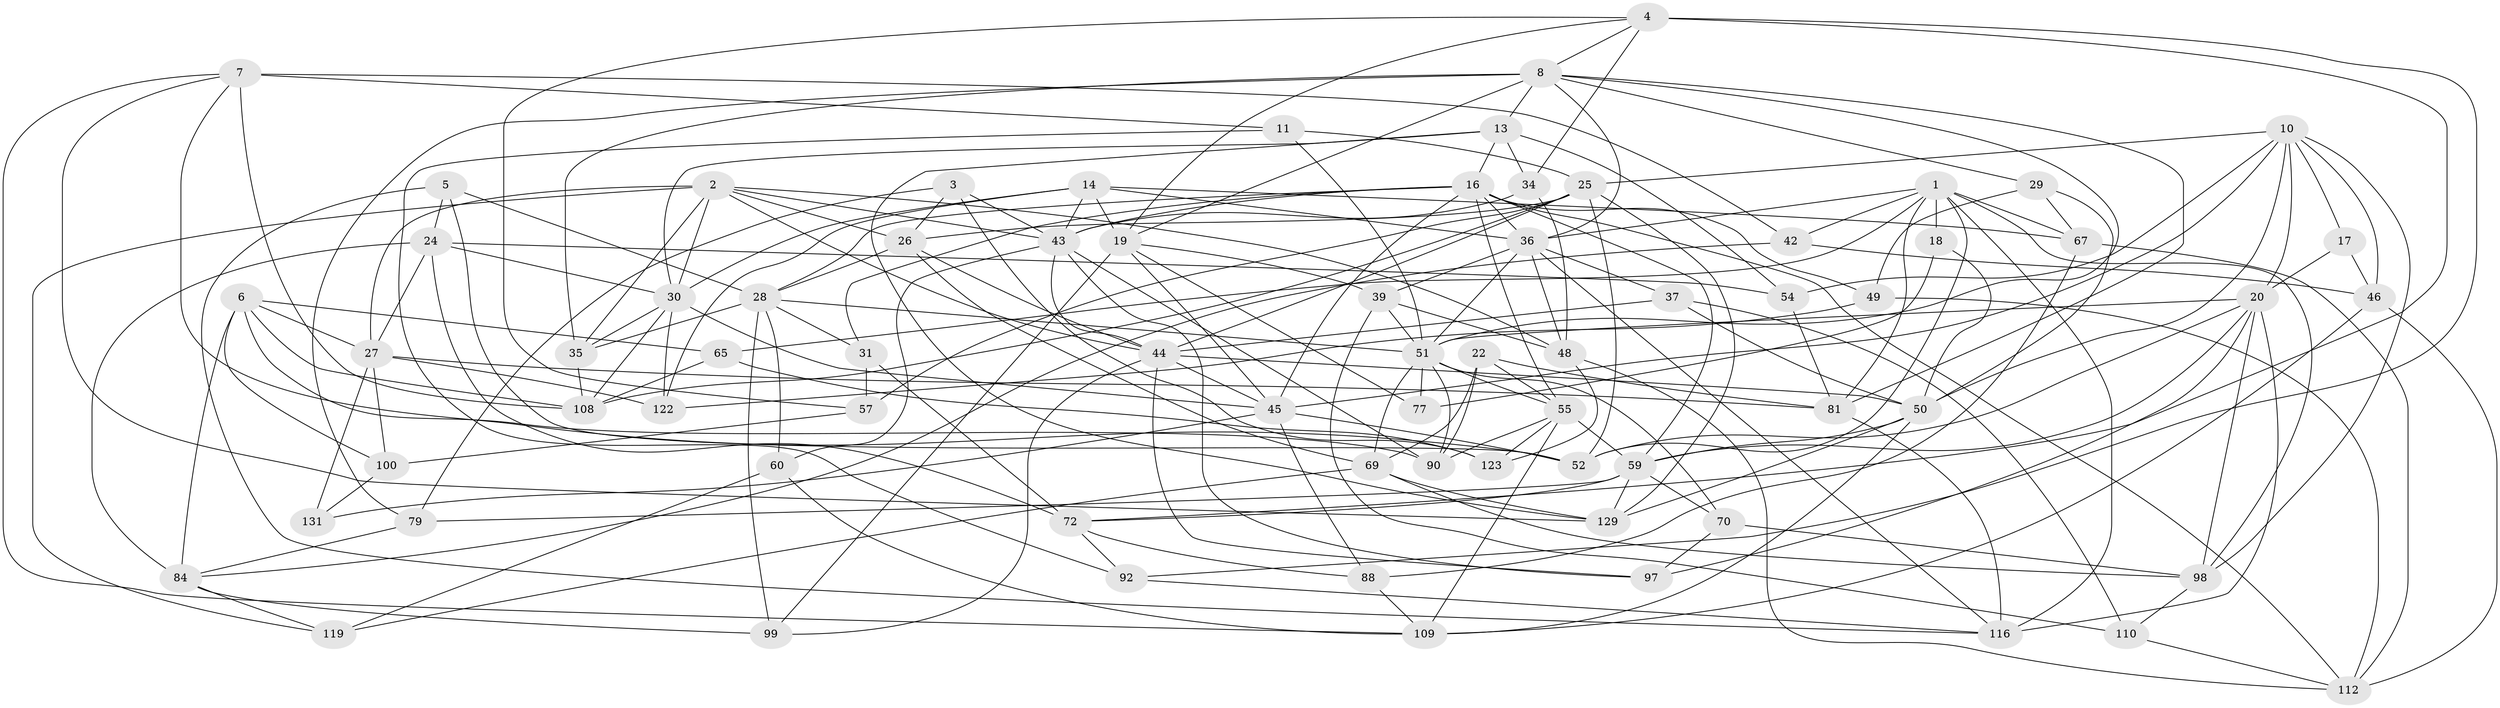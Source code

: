 // original degree distribution, {4: 1.0}
// Generated by graph-tools (version 1.1) at 2025/16/03/09/25 04:16:16]
// undirected, 72 vertices, 205 edges
graph export_dot {
graph [start="1"]
  node [color=gray90,style=filled];
  1 [super="+85+9+41"];
  2 [super="+40"];
  3;
  4 [super="+15"];
  5;
  6 [super="+82"];
  7 [super="+21"];
  8 [super="+80+93+23"];
  10 [super="+12+38"];
  11;
  13 [super="+138"];
  14 [super="+33"];
  16 [super="+105+115"];
  17;
  18;
  19 [super="+66"];
  20 [super="+32+89"];
  22;
  24 [super="+113"];
  25 [super="+71+118"];
  26 [super="+63"];
  27 [super="+83+124"];
  28 [super="+76+62"];
  29;
  30 [super="+96"];
  31;
  34;
  35 [super="+61"];
  36 [super="+134+102"];
  37;
  39 [super="+68"];
  42;
  43 [super="+106"];
  44 [super="+117+128+137"];
  45 [super="+58"];
  46 [super="+126"];
  48 [super="+75"];
  49;
  50 [super="+53+104"];
  51 [super="+56+74"];
  52 [super="+103"];
  54;
  55 [super="+114+64"];
  57;
  59 [super="+73"];
  60;
  65;
  67 [super="+87"];
  69 [super="+125"];
  70;
  72 [super="+143"];
  77;
  79;
  81 [super="+86"];
  84 [super="+130"];
  88;
  90 [super="+120"];
  92;
  97;
  98 [super="+111"];
  99;
  100;
  108 [super="+121"];
  109 [super="+127"];
  110;
  112 [super="+142"];
  116 [super="+133"];
  119;
  122;
  123;
  129 [super="+136"];
  131;
  1 -- 18 [weight=2];
  1 -- 65;
  1 -- 36 [weight=2];
  1 -- 42;
  1 -- 81;
  1 -- 98;
  1 -- 67 [weight=2];
  1 -- 116;
  1 -- 52;
  2 -- 35;
  2 -- 119;
  2 -- 27;
  2 -- 48;
  2 -- 26;
  2 -- 43;
  2 -- 30;
  2 -- 44;
  3 -- 79;
  3 -- 123;
  3 -- 26;
  3 -- 43;
  4 -- 57;
  4 -- 34;
  4 -- 8;
  4 -- 72;
  4 -- 19;
  4 -- 92;
  5 -- 28;
  5 -- 52;
  5 -- 24;
  5 -- 116;
  6 -- 108;
  6 -- 27;
  6 -- 65;
  6 -- 100;
  6 -- 84;
  6 -- 90;
  7 -- 42;
  7 -- 52;
  7 -- 129;
  7 -- 11;
  7 -- 109;
  7 -- 108;
  8 -- 81;
  8 -- 29;
  8 -- 79;
  8 -- 51;
  8 -- 36;
  8 -- 19;
  8 -- 35 [weight=2];
  8 -- 13;
  10 -- 54;
  10 -- 20;
  10 -- 17;
  10 -- 46;
  10 -- 50;
  10 -- 98;
  10 -- 25;
  10 -- 45;
  11 -- 92;
  11 -- 51;
  11 -- 25;
  13 -- 34;
  13 -- 129;
  13 -- 54;
  13 -- 16;
  13 -- 30;
  14 -- 43;
  14 -- 122;
  14 -- 67;
  14 -- 36;
  14 -- 19;
  14 -- 30;
  16 -- 36;
  16 -- 43;
  16 -- 59;
  16 -- 31;
  16 -- 49;
  16 -- 55;
  16 -- 28;
  16 -- 45;
  16 -- 112;
  17 -- 46 [weight=2];
  17 -- 20;
  18 -- 77;
  18 -- 50;
  19 -- 39 [weight=2];
  19 -- 99;
  19 -- 77;
  19 -- 45;
  20 -- 98;
  20 -- 51;
  20 -- 116;
  20 -- 97;
  20 -- 59;
  20 -- 52;
  22 -- 81;
  22 -- 69;
  22 -- 90;
  22 -- 55;
  24 -- 54;
  24 -- 27;
  24 -- 72;
  24 -- 84;
  24 -- 30;
  25 -- 57;
  25 -- 129;
  25 -- 44;
  25 -- 26;
  25 -- 52;
  25 -- 108;
  26 -- 44;
  26 -- 69;
  26 -- 28;
  27 -- 81;
  27 -- 131 [weight=2];
  27 -- 122;
  27 -- 100;
  28 -- 35;
  28 -- 60;
  28 -- 31;
  28 -- 99;
  28 -- 51;
  29 -- 49;
  29 -- 67;
  29 -- 50;
  30 -- 122;
  30 -- 35;
  30 -- 45;
  30 -- 108;
  31 -- 57;
  31 -- 72;
  34 -- 48;
  34 -- 43;
  35 -- 108;
  36 -- 116;
  36 -- 48;
  36 -- 51;
  36 -- 37;
  36 -- 39;
  37 -- 110;
  37 -- 44;
  37 -- 50;
  39 -- 110;
  39 -- 48;
  39 -- 51;
  42 -- 84;
  42 -- 46;
  43 -- 44 [weight=2];
  43 -- 97;
  43 -- 90;
  43 -- 60;
  44 -- 99;
  44 -- 50;
  44 -- 97;
  44 -- 45;
  45 -- 88;
  45 -- 52;
  45 -- 131;
  46 -- 109;
  46 -- 112;
  48 -- 123;
  48 -- 112;
  49 -- 122;
  49 -- 112;
  50 -- 109;
  50 -- 129;
  50 -- 59;
  51 -- 70;
  51 -- 77 [weight=2];
  51 -- 90;
  51 -- 69;
  51 -- 55;
  54 -- 81;
  55 -- 123;
  55 -- 90 [weight=2];
  55 -- 59;
  55 -- 109;
  57 -- 100;
  59 -- 79;
  59 -- 129;
  59 -- 70;
  59 -- 72;
  60 -- 119;
  60 -- 109;
  65 -- 123;
  65 -- 108;
  67 -- 88;
  67 -- 112;
  69 -- 98;
  69 -- 119;
  69 -- 129;
  70 -- 97;
  70 -- 98;
  72 -- 88;
  72 -- 92;
  79 -- 84;
  81 -- 116;
  84 -- 99;
  84 -- 119;
  88 -- 109;
  92 -- 116;
  98 -- 110;
  100 -- 131;
  110 -- 112;
}
